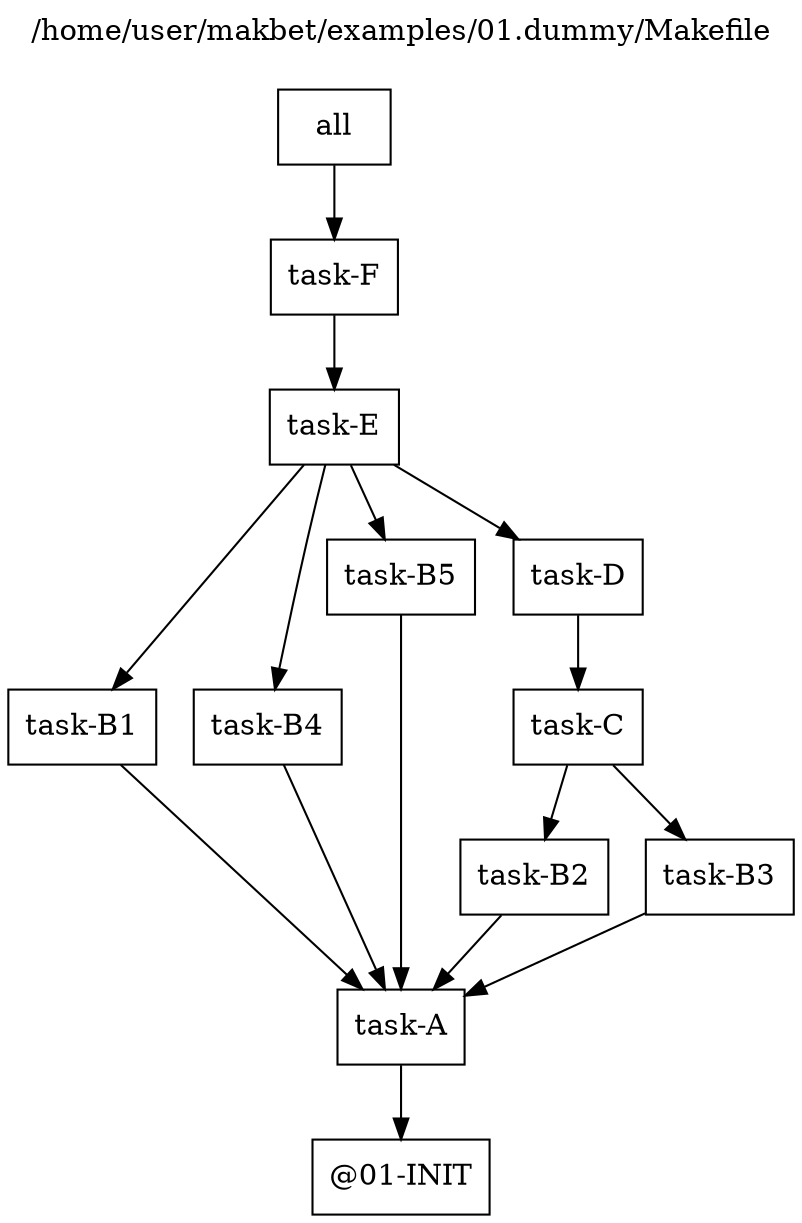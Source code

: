 digraph {

// This file has been generated by makbet heads/master-0-g88262d1
// Generation date: Wed 19 Aug 2020 01:21:07 AM CEST
// Input: /home/user/makbet/examples/01.dummy/Makefile

// Graph title.
labelloc="t";
label="/home/user/makbet/examples/01.dummy/Makefile\n\n"

// Node options.
node [shape=box];

"all" -> "task-F";

"@01-INIT";

"task-A" -> "@01-INIT";

"task-B1" -> "task-A";

"task-B2" -> "task-A";

"task-B3" -> "task-A";

"task-B4" -> "task-A";

"task-B5" -> "task-A";

"task-C" -> "task-B2";
"task-C" -> "task-B3";

"task-D" -> "task-C";

"task-E" -> "task-B1";
"task-E" -> "task-B4";
"task-E" -> "task-B5";
"task-E" -> "task-D";

"task-F" -> "task-E";

}


// End of file
